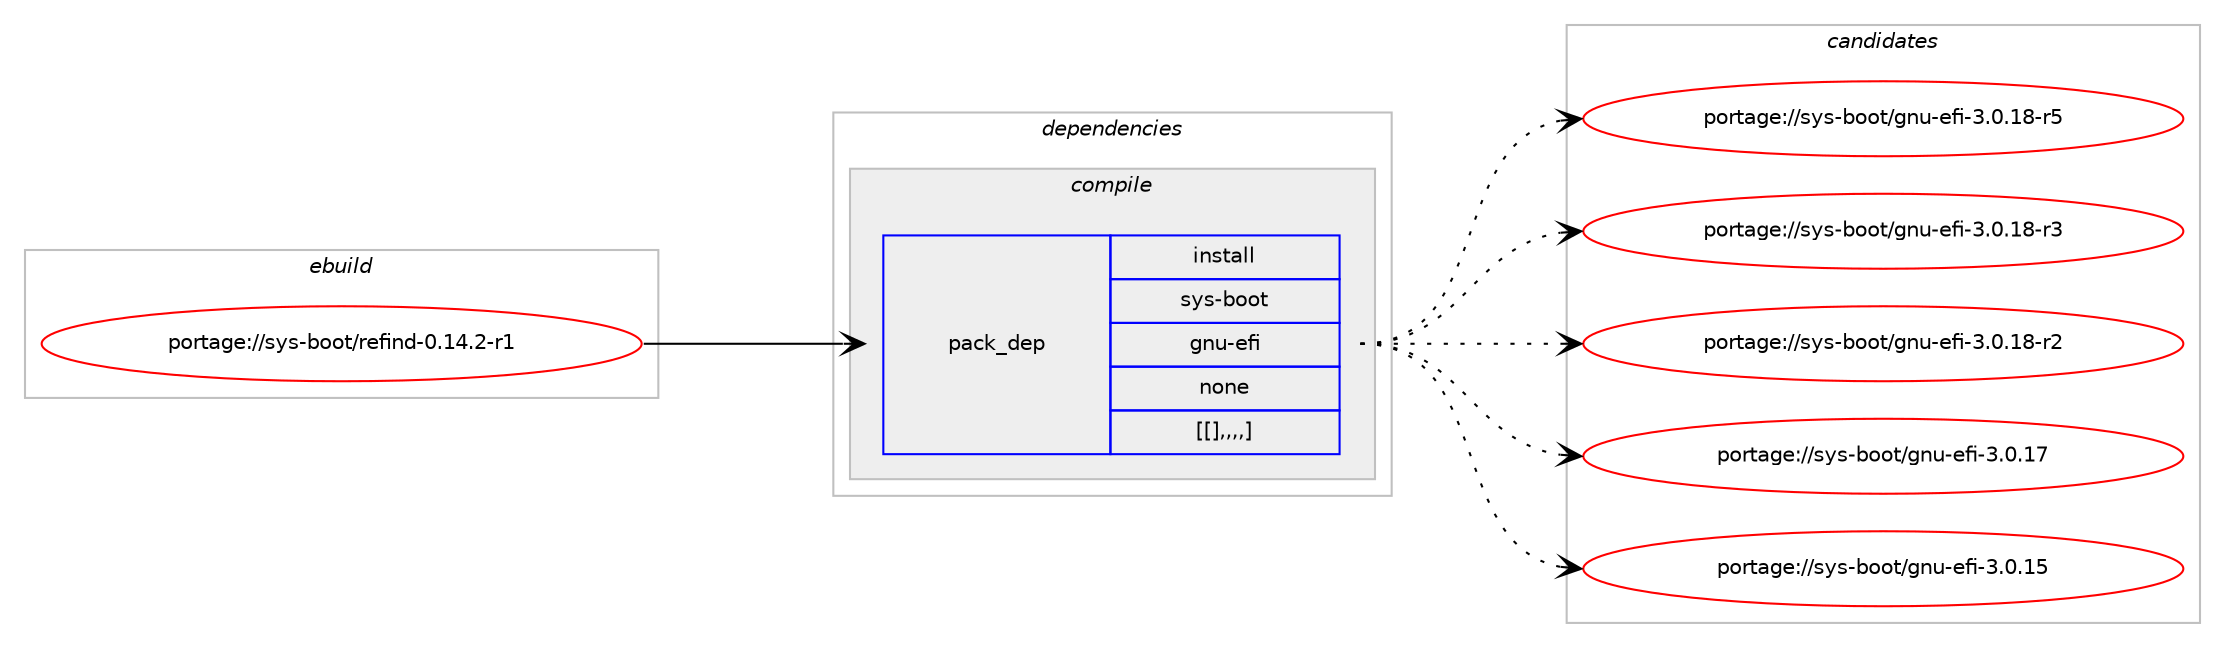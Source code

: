 digraph prolog {

# *************
# Graph options
# *************

newrank=true;
concentrate=true;
compound=true;
graph [rankdir=LR,fontname=Helvetica,fontsize=10,ranksep=1.5];#, ranksep=2.5, nodesep=0.2];
edge  [arrowhead=vee];
node  [fontname=Helvetica,fontsize=10];

# **********
# The ebuild
# **********

subgraph cluster_leftcol {
color=gray;
label=<<i>ebuild</i>>;
id [label="portage://sys-boot/refind-0.14.2-r1", color=red, width=4, href="../sys-boot/refind-0.14.2-r1.svg"];
}

# ****************
# The dependencies
# ****************

subgraph cluster_midcol {
color=gray;
label=<<i>dependencies</i>>;
subgraph cluster_compile {
fillcolor="#eeeeee";
style=filled;
label=<<i>compile</i>>;
subgraph pack324694 {
dependency445972 [label=<<TABLE BORDER="0" CELLBORDER="1" CELLSPACING="0" CELLPADDING="4" WIDTH="220"><TR><TD ROWSPAN="6" CELLPADDING="30">pack_dep</TD></TR><TR><TD WIDTH="110">install</TD></TR><TR><TD>sys-boot</TD></TR><TR><TD>gnu-efi</TD></TR><TR><TD>none</TD></TR><TR><TD>[[],,,,]</TD></TR></TABLE>>, shape=none, color=blue];
}
id:e -> dependency445972:w [weight=20,style="solid",arrowhead="vee"];
}
subgraph cluster_compileandrun {
fillcolor="#eeeeee";
style=filled;
label=<<i>compile and run</i>>;
}
subgraph cluster_run {
fillcolor="#eeeeee";
style=filled;
label=<<i>run</i>>;
}
}

# **************
# The candidates
# **************

subgraph cluster_choices {
rank=same;
color=gray;
label=<<i>candidates</i>>;

subgraph choice324694 {
color=black;
nodesep=1;
choice11512111545981111111164710311011745101102105455146484649564511453 [label="portage://sys-boot/gnu-efi-3.0.18-r5", color=red, width=4,href="../sys-boot/gnu-efi-3.0.18-r5.svg"];
choice11512111545981111111164710311011745101102105455146484649564511451 [label="portage://sys-boot/gnu-efi-3.0.18-r3", color=red, width=4,href="../sys-boot/gnu-efi-3.0.18-r3.svg"];
choice11512111545981111111164710311011745101102105455146484649564511450 [label="portage://sys-boot/gnu-efi-3.0.18-r2", color=red, width=4,href="../sys-boot/gnu-efi-3.0.18-r2.svg"];
choice1151211154598111111116471031101174510110210545514648464955 [label="portage://sys-boot/gnu-efi-3.0.17", color=red, width=4,href="../sys-boot/gnu-efi-3.0.17.svg"];
choice1151211154598111111116471031101174510110210545514648464953 [label="portage://sys-boot/gnu-efi-3.0.15", color=red, width=4,href="../sys-boot/gnu-efi-3.0.15.svg"];
dependency445972:e -> choice11512111545981111111164710311011745101102105455146484649564511453:w [style=dotted,weight="100"];
dependency445972:e -> choice11512111545981111111164710311011745101102105455146484649564511451:w [style=dotted,weight="100"];
dependency445972:e -> choice11512111545981111111164710311011745101102105455146484649564511450:w [style=dotted,weight="100"];
dependency445972:e -> choice1151211154598111111116471031101174510110210545514648464955:w [style=dotted,weight="100"];
dependency445972:e -> choice1151211154598111111116471031101174510110210545514648464953:w [style=dotted,weight="100"];
}
}

}
